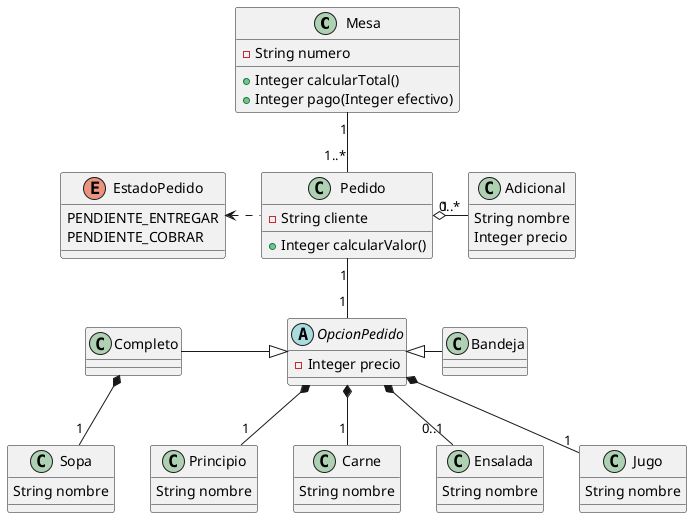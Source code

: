 @startuml

class Mesa {
    - String numero
    + Integer calcularTotal()
    + Integer pago(Integer efectivo)
}

class Pedido {
    
    - String cliente
    + Integer calcularValor()
}

abstract class OpcionPedido {
    - Integer precio
}

class Completo {

}

class Bandeja {

}

class Sopa {
    String nombre
}

class Principio {
    String nombre
}

class Carne {
    String nombre
}

class Ensalada {
    String nombre
}

class Jugo {
    String nombre
}

enum EstadoPedido {
    PENDIENTE_ENTREGAR
    PENDIENTE_COBRAR
}

class Adicional {
    String nombre
    Integer precio
}

Mesa "1" -- "1..*" Pedido
Pedido "1" -- "1" OpcionPedido

OpcionPedido <|-left- Completo
OpcionPedido <|-right- Bandeja

Completo *-- "1" Sopa

OpcionPedido *-- "1" Principio
OpcionPedido *-- "1" Carne
OpcionPedido *-- "0..1" Ensalada
OpcionPedido *-- "1" Jugo

Pedido .left.> EstadoPedido
Pedido "1" o-right- "0..*" Adicional


@enduml